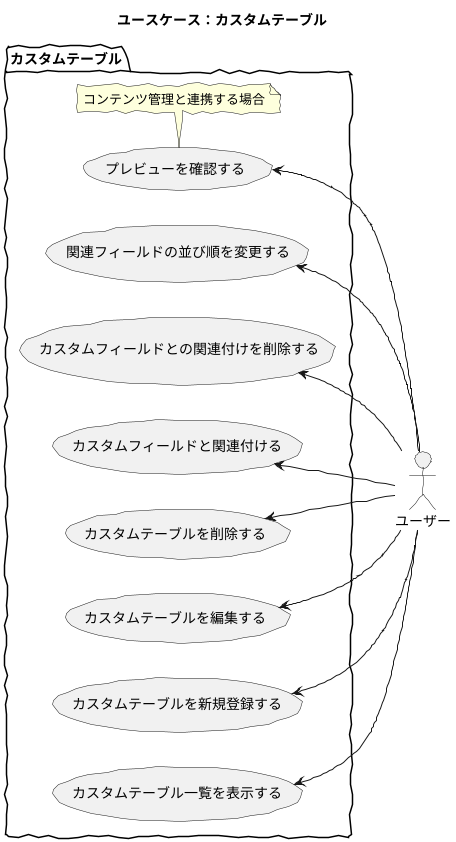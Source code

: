 @startuml

skinparam handwritten true
skinparam backgroundColor white

title ユースケース：カスタムテーブル

actor ユーザー

package カスタムテーブル {
	left to right direction
	ユーザー -up-> (カスタムテーブル一覧を表示する)
	ユーザー -up-> (カスタムテーブルを新規登録する)
	ユーザー -up-> (カスタムテーブルを編集する)
	ユーザー -up-> (カスタムテーブルを削除する)
	ユーザー -up-> (カスタムフィールドと関連付ける)
	ユーザー -up-> (カスタムフィールドとの関連付けを削除する)
	ユーザー -up-> (関連フィールドの並び順を変更する)
	ユーザー -up-> (プレビューを確認する)
	note bottom of プレビューを確認する
		コンテンツ管理と連携する場合
	end note
}

@enduml
